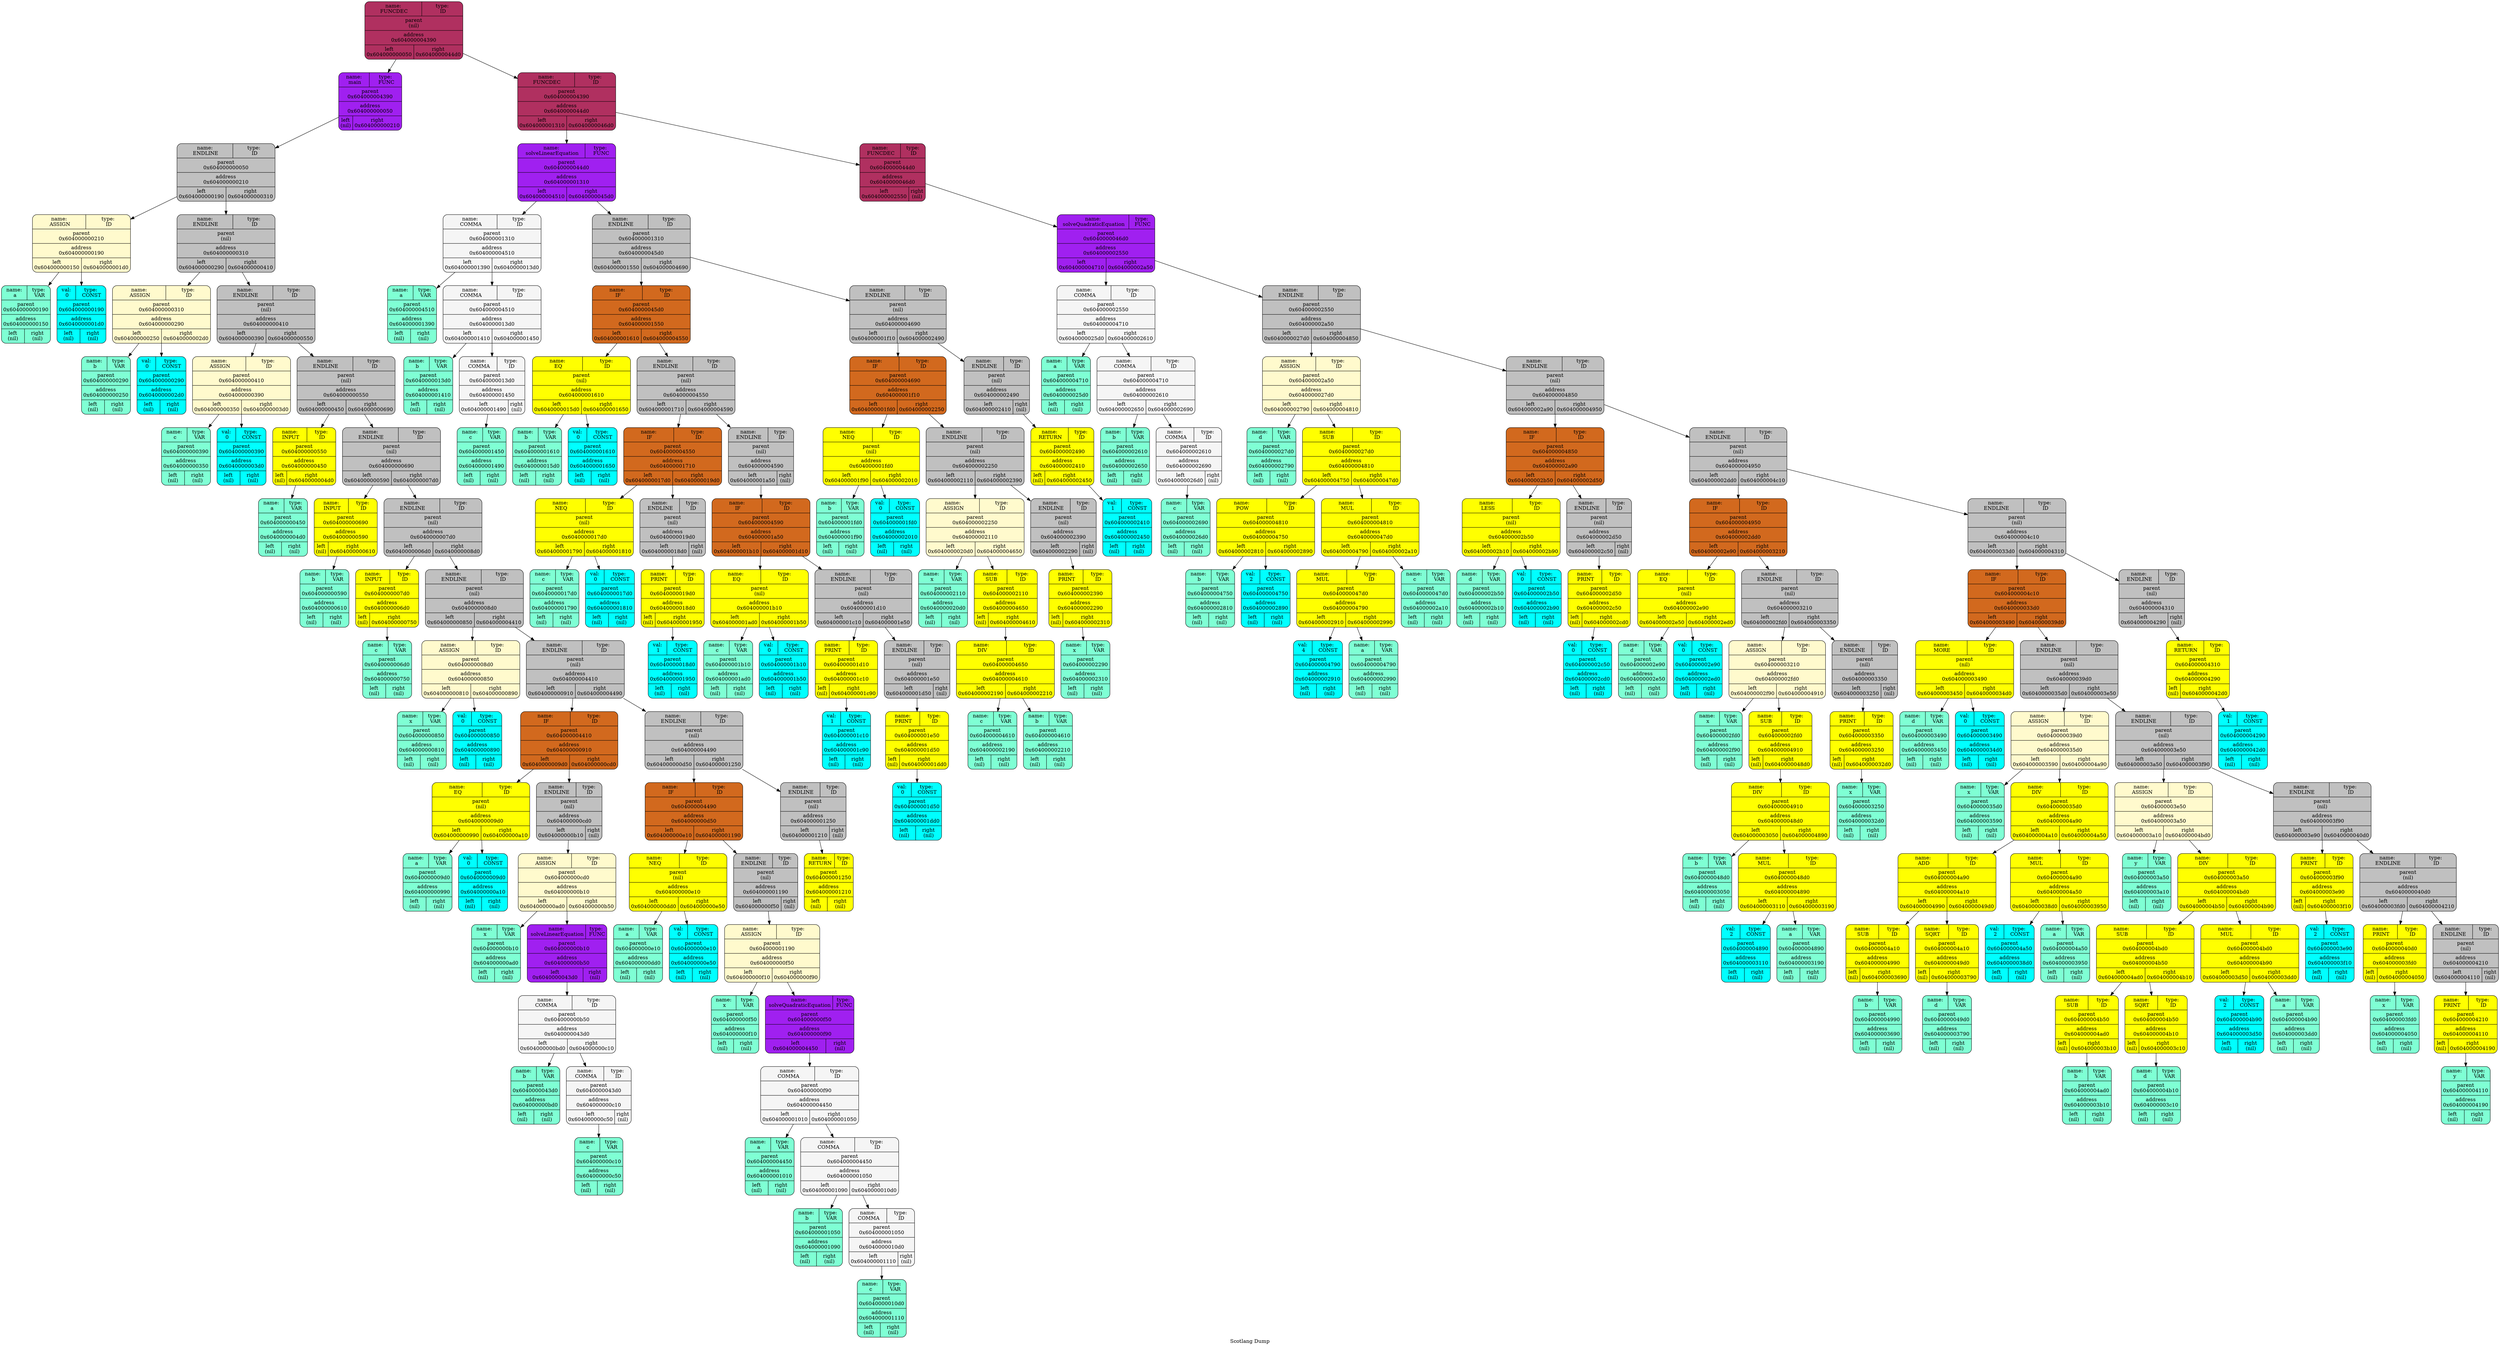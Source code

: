   digraph tree  {
  node[   shape     = "Mrecord",  style     = "filled",  fillcolor = "white",  fontcolor = "#000000",  margin    = "0.075"];
  rankdir   = "TB";

  label     = "Scotlang Dump";
"node0" [shape = "Mrecord", label = "{{<left>name:\n FUNCDEC | <right>type:\n ID} | parent\n(nil) | <f0> address\n0x604000004390| {<left>left\n0x604000000050 | <right>right\n0x6040000044d0\n}}", fillcolor = "x11maroon"]
"node1" [shape = "Mrecord", label = "{{<left>name:\n main | <right>type:\n FUNC} | parent\n0x604000004390 | <f0> address\n0x604000000050| {<left>left\n(nil) | <right>right\n0x604000000210\n}}", fillcolor = "purple"]
"node2" [shape = "Mrecord", label = "{{<left>name:\n ENDLINE | <right>type:\n ID} | parent\n0x604000000050 | <f0> address\n0x604000000210| {<left>left\n0x604000000190 | <right>right\n0x604000000310\n}}", fillcolor = "gray"]
"node3" [shape = "Mrecord", label = "{{<left>name:\n ASSIGN | <right>type:\n ID} | parent\n0x604000000210 | <f0> address\n0x604000000190| {<left>left\n0x604000000150 | <right>right\n0x6040000001d0\n}}", fillcolor = "lemonchiffon"]
"node4" [shape = "Mrecord", label = "{{<left>name:\n a | <right>type:\n VAR} | parent\n0x604000000190 | <f0> address\n0x604000000150| {<left>left\n(nil) | <right>right\n(nil)\n}}", fillcolor = "aquamarine"]
"node3" -> "node4"
"node5" [shape = "Mrecord", label = "{{<left>val:\n 0 | <right>type:\n CONST} | parent\n0x604000000190 | <f0> address\n0x6040000001d0| {<left>left\n(nil) | <right>right\n(nil)\n}}", fillcolor = "aqua"]
"node3" -> "node5"
"node2" -> "node3"
"node6" [shape = "Mrecord", label = "{{<left>name:\n ENDLINE | <right>type:\n ID} | parent\n(nil) | <f0> address\n0x604000000310| {<left>left\n0x604000000290 | <right>right\n0x604000000410\n}}", fillcolor = "gray"]
"node7" [shape = "Mrecord", label = "{{<left>name:\n ASSIGN | <right>type:\n ID} | parent\n0x604000000310 | <f0> address\n0x604000000290| {<left>left\n0x604000000250 | <right>right\n0x6040000002d0\n}}", fillcolor = "lemonchiffon"]
"node8" [shape = "Mrecord", label = "{{<left>name:\n b | <right>type:\n VAR} | parent\n0x604000000290 | <f0> address\n0x604000000250| {<left>left\n(nil) | <right>right\n(nil)\n}}", fillcolor = "aquamarine"]
"node7" -> "node8"
"node9" [shape = "Mrecord", label = "{{<left>val:\n 0 | <right>type:\n CONST} | parent\n0x604000000290 | <f0> address\n0x6040000002d0| {<left>left\n(nil) | <right>right\n(nil)\n}}", fillcolor = "aqua"]
"node7" -> "node9"
"node6" -> "node7"
"node10" [shape = "Mrecord", label = "{{<left>name:\n ENDLINE | <right>type:\n ID} | parent\n(nil) | <f0> address\n0x604000000410| {<left>left\n0x604000000390 | <right>right\n0x604000000550\n}}", fillcolor = "gray"]
"node11" [shape = "Mrecord", label = "{{<left>name:\n ASSIGN | <right>type:\n ID} | parent\n0x604000000410 | <f0> address\n0x604000000390| {<left>left\n0x604000000350 | <right>right\n0x6040000003d0\n}}", fillcolor = "lemonchiffon"]
"node12" [shape = "Mrecord", label = "{{<left>name:\n c | <right>type:\n VAR} | parent\n0x604000000390 | <f0> address\n0x604000000350| {<left>left\n(nil) | <right>right\n(nil)\n}}", fillcolor = "aquamarine"]
"node11" -> "node12"
"node13" [shape = "Mrecord", label = "{{<left>val:\n 0 | <right>type:\n CONST} | parent\n0x604000000390 | <f0> address\n0x6040000003d0| {<left>left\n(nil) | <right>right\n(nil)\n}}", fillcolor = "aqua"]
"node11" -> "node13"
"node10" -> "node11"
"node14" [shape = "Mrecord", label = "{{<left>name:\n ENDLINE | <right>type:\n ID} | parent\n(nil) | <f0> address\n0x604000000550| {<left>left\n0x604000000450 | <right>right\n0x604000000690\n}}", fillcolor = "gray"]
"node15" [shape = "Mrecord", label = "{{<left>name:\n INPUT | <right>type:\n ID} | parent\n0x604000000550 | <f0> address\n0x604000000450| {<left>left\n(nil) | <right>right\n0x6040000004d0\n}}", fillcolor = "yellow"]
"node16" [shape = "Mrecord", label = "{{<left>name:\n a | <right>type:\n VAR} | parent\n0x604000000450 | <f0> address\n0x6040000004d0| {<left>left\n(nil) | <right>right\n(nil)\n}}", fillcolor = "aquamarine"]
"node15" -> "node16"
"node14" -> "node15"
"node17" [shape = "Mrecord", label = "{{<left>name:\n ENDLINE | <right>type:\n ID} | parent\n(nil) | <f0> address\n0x604000000690| {<left>left\n0x604000000590 | <right>right\n0x6040000007d0\n}}", fillcolor = "gray"]
"node18" [shape = "Mrecord", label = "{{<left>name:\n INPUT | <right>type:\n ID} | parent\n0x604000000690 | <f0> address\n0x604000000590| {<left>left\n(nil) | <right>right\n0x604000000610\n}}", fillcolor = "yellow"]
"node19" [shape = "Mrecord", label = "{{<left>name:\n b | <right>type:\n VAR} | parent\n0x604000000590 | <f0> address\n0x604000000610| {<left>left\n(nil) | <right>right\n(nil)\n}}", fillcolor = "aquamarine"]
"node18" -> "node19"
"node17" -> "node18"
"node20" [shape = "Mrecord", label = "{{<left>name:\n ENDLINE | <right>type:\n ID} | parent\n(nil) | <f0> address\n0x6040000007d0| {<left>left\n0x6040000006d0 | <right>right\n0x6040000008d0\n}}", fillcolor = "gray"]
"node21" [shape = "Mrecord", label = "{{<left>name:\n INPUT | <right>type:\n ID} | parent\n0x6040000007d0 | <f0> address\n0x6040000006d0| {<left>left\n(nil) | <right>right\n0x604000000750\n}}", fillcolor = "yellow"]
"node22" [shape = "Mrecord", label = "{{<left>name:\n c | <right>type:\n VAR} | parent\n0x6040000006d0 | <f0> address\n0x604000000750| {<left>left\n(nil) | <right>right\n(nil)\n}}", fillcolor = "aquamarine"]
"node21" -> "node22"
"node20" -> "node21"
"node23" [shape = "Mrecord", label = "{{<left>name:\n ENDLINE | <right>type:\n ID} | parent\n(nil) | <f0> address\n0x6040000008d0| {<left>left\n0x604000000850 | <right>right\n0x604000004410\n}}", fillcolor = "gray"]
"node24" [shape = "Mrecord", label = "{{<left>name:\n ASSIGN | <right>type:\n ID} | parent\n0x6040000008d0 | <f0> address\n0x604000000850| {<left>left\n0x604000000810 | <right>right\n0x604000000890\n}}", fillcolor = "lemonchiffon"]
"node25" [shape = "Mrecord", label = "{{<left>name:\n x | <right>type:\n VAR} | parent\n0x604000000850 | <f0> address\n0x604000000810| {<left>left\n(nil) | <right>right\n(nil)\n}}", fillcolor = "aquamarine"]
"node24" -> "node25"
"node26" [shape = "Mrecord", label = "{{<left>val:\n 0 | <right>type:\n CONST} | parent\n0x604000000850 | <f0> address\n0x604000000890| {<left>left\n(nil) | <right>right\n(nil)\n}}", fillcolor = "aqua"]
"node24" -> "node26"
"node23" -> "node24"
"node27" [shape = "Mrecord", label = "{{<left>name:\n ENDLINE | <right>type:\n ID} | parent\n(nil) | <f0> address\n0x604000004410| {<left>left\n0x604000000910 | <right>right\n0x604000004490\n}}", fillcolor = "gray"]
"node28" [shape = "Mrecord", label = "{{<left>name:\n IF | <right>type:\n ID} | parent\n0x604000004410 | <f0> address\n0x604000000910| {<left>left\n0x6040000009d0 | <right>right\n0x604000000cd0\n}}", fillcolor = "chocolate"]
"node29" [shape = "Mrecord", label = "{{<left>name:\n EQ | <right>type:\n ID} | parent\n(nil) | <f0> address\n0x6040000009d0| {<left>left\n0x604000000990 | <right>right\n0x604000000a10\n}}", fillcolor = "yellow"]
"node30" [shape = "Mrecord", label = "{{<left>name:\n a | <right>type:\n VAR} | parent\n0x6040000009d0 | <f0> address\n0x604000000990| {<left>left\n(nil) | <right>right\n(nil)\n}}", fillcolor = "aquamarine"]
"node29" -> "node30"
"node31" [shape = "Mrecord", label = "{{<left>val:\n 0 | <right>type:\n CONST} | parent\n0x6040000009d0 | <f0> address\n0x604000000a10| {<left>left\n(nil) | <right>right\n(nil)\n}}", fillcolor = "aqua"]
"node29" -> "node31"
"node28" -> "node29"
"node32" [shape = "Mrecord", label = "{{<left>name:\n ENDLINE | <right>type:\n ID} | parent\n(nil) | <f0> address\n0x604000000cd0| {<left>left\n0x604000000b10 | <right>right\n(nil)\n}}", fillcolor = "gray"]
"node33" [shape = "Mrecord", label = "{{<left>name:\n ASSIGN | <right>type:\n ID} | parent\n0x604000000cd0 | <f0> address\n0x604000000b10| {<left>left\n0x604000000ad0 | <right>right\n0x604000000b50\n}}", fillcolor = "lemonchiffon"]
"node34" [shape = "Mrecord", label = "{{<left>name:\n x | <right>type:\n VAR} | parent\n0x604000000b10 | <f0> address\n0x604000000ad0| {<left>left\n(nil) | <right>right\n(nil)\n}}", fillcolor = "aquamarine"]
"node33" -> "node34"
"node35" [shape = "Mrecord", label = "{{<left>name:\n solveLinearEquation | <right>type:\n FUNC} | parent\n0x604000000b10 | <f0> address\n0x604000000b50| {<left>left\n0x6040000043d0 | <right>right\n(nil)\n}}", fillcolor = "purple"]
"node36" [shape = "Mrecord", label = "{{<left>name:\n COMMA | <right>type:\n ID} | parent\n0x604000000b50 | <f0> address\n0x6040000043d0| {<left>left\n0x604000000bd0 | <right>right\n0x604000000c10\n}}", fillcolor = "whitesmoke"]
"node37" [shape = "Mrecord", label = "{{<left>name:\n b | <right>type:\n VAR} | parent\n0x6040000043d0 | <f0> address\n0x604000000bd0| {<left>left\n(nil) | <right>right\n(nil)\n}}", fillcolor = "aquamarine"]
"node36" -> "node37"
"node38" [shape = "Mrecord", label = "{{<left>name:\n COMMA | <right>type:\n ID} | parent\n0x6040000043d0 | <f0> address\n0x604000000c10| {<left>left\n0x604000000c50 | <right>right\n(nil)\n}}", fillcolor = "whitesmoke"]
"node39" [shape = "Mrecord", label = "{{<left>name:\n c | <right>type:\n VAR} | parent\n0x604000000c10 | <f0> address\n0x604000000c50| {<left>left\n(nil) | <right>right\n(nil)\n}}", fillcolor = "aquamarine"]
"node38" -> "node39"
"node36" -> "node38"
"node35" -> "node36"
"node33" -> "node35"
"node32" -> "node33"
"node28" -> "node32"
"node27" -> "node28"
"node40" [shape = "Mrecord", label = "{{<left>name:\n ENDLINE | <right>type:\n ID} | parent\n(nil) | <f0> address\n0x604000004490| {<left>left\n0x604000000d50 | <right>right\n0x604000001250\n}}", fillcolor = "gray"]
"node41" [shape = "Mrecord", label = "{{<left>name:\n IF | <right>type:\n ID} | parent\n0x604000004490 | <f0> address\n0x604000000d50| {<left>left\n0x604000000e10 | <right>right\n0x604000001190\n}}", fillcolor = "chocolate"]
"node42" [shape = "Mrecord", label = "{{<left>name:\n NEQ | <right>type:\n ID} | parent\n(nil) | <f0> address\n0x604000000e10| {<left>left\n0x604000000dd0 | <right>right\n0x604000000e50\n}}", fillcolor = "yellow"]
"node43" [shape = "Mrecord", label = "{{<left>name:\n a | <right>type:\n VAR} | parent\n0x604000000e10 | <f0> address\n0x604000000dd0| {<left>left\n(nil) | <right>right\n(nil)\n}}", fillcolor = "aquamarine"]
"node42" -> "node43"
"node44" [shape = "Mrecord", label = "{{<left>val:\n 0 | <right>type:\n CONST} | parent\n0x604000000e10 | <f0> address\n0x604000000e50| {<left>left\n(nil) | <right>right\n(nil)\n}}", fillcolor = "aqua"]
"node42" -> "node44"
"node41" -> "node42"
"node45" [shape = "Mrecord", label = "{{<left>name:\n ENDLINE | <right>type:\n ID} | parent\n(nil) | <f0> address\n0x604000001190| {<left>left\n0x604000000f50 | <right>right\n(nil)\n}}", fillcolor = "gray"]
"node46" [shape = "Mrecord", label = "{{<left>name:\n ASSIGN | <right>type:\n ID} | parent\n0x604000001190 | <f0> address\n0x604000000f50| {<left>left\n0x604000000f10 | <right>right\n0x604000000f90\n}}", fillcolor = "lemonchiffon"]
"node47" [shape = "Mrecord", label = "{{<left>name:\n x | <right>type:\n VAR} | parent\n0x604000000f50 | <f0> address\n0x604000000f10| {<left>left\n(nil) | <right>right\n(nil)\n}}", fillcolor = "aquamarine"]
"node46" -> "node47"
"node48" [shape = "Mrecord", label = "{{<left>name:\n solveQuadraticEquation | <right>type:\n FUNC} | parent\n0x604000000f50 | <f0> address\n0x604000000f90| {<left>left\n0x604000004450 | <right>right\n(nil)\n}}", fillcolor = "purple"]
"node49" [shape = "Mrecord", label = "{{<left>name:\n COMMA | <right>type:\n ID} | parent\n0x604000000f90 | <f0> address\n0x604000004450| {<left>left\n0x604000001010 | <right>right\n0x604000001050\n}}", fillcolor = "whitesmoke"]
"node50" [shape = "Mrecord", label = "{{<left>name:\n a | <right>type:\n VAR} | parent\n0x604000004450 | <f0> address\n0x604000001010| {<left>left\n(nil) | <right>right\n(nil)\n}}", fillcolor = "aquamarine"]
"node49" -> "node50"
"node51" [shape = "Mrecord", label = "{{<left>name:\n COMMA | <right>type:\n ID} | parent\n0x604000004450 | <f0> address\n0x604000001050| {<left>left\n0x604000001090 | <right>right\n0x6040000010d0\n}}", fillcolor = "whitesmoke"]
"node52" [shape = "Mrecord", label = "{{<left>name:\n b | <right>type:\n VAR} | parent\n0x604000001050 | <f0> address\n0x604000001090| {<left>left\n(nil) | <right>right\n(nil)\n}}", fillcolor = "aquamarine"]
"node51" -> "node52"
"node53" [shape = "Mrecord", label = "{{<left>name:\n COMMA | <right>type:\n ID} | parent\n0x604000001050 | <f0> address\n0x6040000010d0| {<left>left\n0x604000001110 | <right>right\n(nil)\n}}", fillcolor = "whitesmoke"]
"node54" [shape = "Mrecord", label = "{{<left>name:\n c | <right>type:\n VAR} | parent\n0x6040000010d0 | <f0> address\n0x604000001110| {<left>left\n(nil) | <right>right\n(nil)\n}}", fillcolor = "aquamarine"]
"node53" -> "node54"
"node51" -> "node53"
"node49" -> "node51"
"node48" -> "node49"
"node46" -> "node48"
"node45" -> "node46"
"node41" -> "node45"
"node40" -> "node41"
"node55" [shape = "Mrecord", label = "{{<left>name:\n ENDLINE | <right>type:\n ID} | parent\n(nil) | <f0> address\n0x604000001250| {<left>left\n0x604000001210 | <right>right\n(nil)\n}}", fillcolor = "gray"]
"node56" [shape = "Mrecord", label = "{{<left>name:\n RETURN | <right>type:\n ID} | parent\n0x604000001250 | <f0> address\n0x604000001210| {<left>left\n(nil) | <right>right\n(nil)\n}}", fillcolor = "yellow"]
"node55" -> "node56"
"node40" -> "node55"
"node27" -> "node40"
"node23" -> "node27"
"node20" -> "node23"
"node17" -> "node20"
"node14" -> "node17"
"node10" -> "node14"
"node6" -> "node10"
"node2" -> "node6"
"node1" -> "node2"
"node0" -> "node1"
"node57" [shape = "Mrecord", label = "{{<left>name:\n FUNCDEC | <right>type:\n ID} | parent\n0x604000004390 | <f0> address\n0x6040000044d0| {<left>left\n0x604000001310 | <right>right\n0x6040000046d0\n}}", fillcolor = "x11maroon"]
"node58" [shape = "Mrecord", label = "{{<left>name:\n solveLinearEquation | <right>type:\n FUNC} | parent\n0x6040000044d0 | <f0> address\n0x604000001310| {<left>left\n0x604000004510 | <right>right\n0x6040000045d0\n}}", fillcolor = "purple"]
"node59" [shape = "Mrecord", label = "{{<left>name:\n COMMA | <right>type:\n ID} | parent\n0x604000001310 | <f0> address\n0x604000004510| {<left>left\n0x604000001390 | <right>right\n0x6040000013d0\n}}", fillcolor = "whitesmoke"]
"node60" [shape = "Mrecord", label = "{{<left>name:\n a | <right>type:\n VAR} | parent\n0x604000004510 | <f0> address\n0x604000001390| {<left>left\n(nil) | <right>right\n(nil)\n}}", fillcolor = "aquamarine"]
"node59" -> "node60"
"node61" [shape = "Mrecord", label = "{{<left>name:\n COMMA | <right>type:\n ID} | parent\n0x604000004510 | <f0> address\n0x6040000013d0| {<left>left\n0x604000001410 | <right>right\n0x604000001450\n}}", fillcolor = "whitesmoke"]
"node62" [shape = "Mrecord", label = "{{<left>name:\n b | <right>type:\n VAR} | parent\n0x6040000013d0 | <f0> address\n0x604000001410| {<left>left\n(nil) | <right>right\n(nil)\n}}", fillcolor = "aquamarine"]
"node61" -> "node62"
"node63" [shape = "Mrecord", label = "{{<left>name:\n COMMA | <right>type:\n ID} | parent\n0x6040000013d0 | <f0> address\n0x604000001450| {<left>left\n0x604000001490 | <right>right\n(nil)\n}}", fillcolor = "whitesmoke"]
"node64" [shape = "Mrecord", label = "{{<left>name:\n c | <right>type:\n VAR} | parent\n0x604000001450 | <f0> address\n0x604000001490| {<left>left\n(nil) | <right>right\n(nil)\n}}", fillcolor = "aquamarine"]
"node63" -> "node64"
"node61" -> "node63"
"node59" -> "node61"
"node58" -> "node59"
"node65" [shape = "Mrecord", label = "{{<left>name:\n ENDLINE | <right>type:\n ID} | parent\n0x604000001310 | <f0> address\n0x6040000045d0| {<left>left\n0x604000001550 | <right>right\n0x604000004690\n}}", fillcolor = "gray"]
"node66" [shape = "Mrecord", label = "{{<left>name:\n IF | <right>type:\n ID} | parent\n0x6040000045d0 | <f0> address\n0x604000001550| {<left>left\n0x604000001610 | <right>right\n0x604000004550\n}}", fillcolor = "chocolate"]
"node67" [shape = "Mrecord", label = "{{<left>name:\n EQ | <right>type:\n ID} | parent\n(nil) | <f0> address\n0x604000001610| {<left>left\n0x6040000015d0 | <right>right\n0x604000001650\n}}", fillcolor = "yellow"]
"node68" [shape = "Mrecord", label = "{{<left>name:\n b | <right>type:\n VAR} | parent\n0x604000001610 | <f0> address\n0x6040000015d0| {<left>left\n(nil) | <right>right\n(nil)\n}}", fillcolor = "aquamarine"]
"node67" -> "node68"
"node69" [shape = "Mrecord", label = "{{<left>val:\n 0 | <right>type:\n CONST} | parent\n0x604000001610 | <f0> address\n0x604000001650| {<left>left\n(nil) | <right>right\n(nil)\n}}", fillcolor = "aqua"]
"node67" -> "node69"
"node66" -> "node67"
"node70" [shape = "Mrecord", label = "{{<left>name:\n ENDLINE | <right>type:\n ID} | parent\n(nil) | <f0> address\n0x604000004550| {<left>left\n0x604000001710 | <right>right\n0x604000004590\n}}", fillcolor = "gray"]
"node71" [shape = "Mrecord", label = "{{<left>name:\n IF | <right>type:\n ID} | parent\n0x604000004550 | <f0> address\n0x604000001710| {<left>left\n0x6040000017d0 | <right>right\n0x6040000019d0\n}}", fillcolor = "chocolate"]
"node72" [shape = "Mrecord", label = "{{<left>name:\n NEQ | <right>type:\n ID} | parent\n(nil) | <f0> address\n0x6040000017d0| {<left>left\n0x604000001790 | <right>right\n0x604000001810\n}}", fillcolor = "yellow"]
"node73" [shape = "Mrecord", label = "{{<left>name:\n c | <right>type:\n VAR} | parent\n0x6040000017d0 | <f0> address\n0x604000001790| {<left>left\n(nil) | <right>right\n(nil)\n}}", fillcolor = "aquamarine"]
"node72" -> "node73"
"node74" [shape = "Mrecord", label = "{{<left>val:\n 0 | <right>type:\n CONST} | parent\n0x6040000017d0 | <f0> address\n0x604000001810| {<left>left\n(nil) | <right>right\n(nil)\n}}", fillcolor = "aqua"]
"node72" -> "node74"
"node71" -> "node72"
"node75" [shape = "Mrecord", label = "{{<left>name:\n ENDLINE | <right>type:\n ID} | parent\n(nil) | <f0> address\n0x6040000019d0| {<left>left\n0x6040000018d0 | <right>right\n(nil)\n}}", fillcolor = "gray"]
"node76" [shape = "Mrecord", label = "{{<left>name:\n PRINT | <right>type:\n ID} | parent\n0x6040000019d0 | <f0> address\n0x6040000018d0| {<left>left\n(nil) | <right>right\n0x604000001950\n}}", fillcolor = "yellow"]
"node77" [shape = "Mrecord", label = "{{<left>val:\n 1 | <right>type:\n CONST} | parent\n0x6040000018d0 | <f0> address\n0x604000001950| {<left>left\n(nil) | <right>right\n(nil)\n}}", fillcolor = "aqua"]
"node76" -> "node77"
"node75" -> "node76"
"node71" -> "node75"
"node70" -> "node71"
"node78" [shape = "Mrecord", label = "{{<left>name:\n ENDLINE | <right>type:\n ID} | parent\n(nil) | <f0> address\n0x604000004590| {<left>left\n0x604000001a50 | <right>right\n(nil)\n}}", fillcolor = "gray"]
"node79" [shape = "Mrecord", label = "{{<left>name:\n IF | <right>type:\n ID} | parent\n0x604000004590 | <f0> address\n0x604000001a50| {<left>left\n0x604000001b10 | <right>right\n0x604000001d10\n}}", fillcolor = "chocolate"]
"node80" [shape = "Mrecord", label = "{{<left>name:\n EQ | <right>type:\n ID} | parent\n(nil) | <f0> address\n0x604000001b10| {<left>left\n0x604000001ad0 | <right>right\n0x604000001b50\n}}", fillcolor = "yellow"]
"node81" [shape = "Mrecord", label = "{{<left>name:\n c | <right>type:\n VAR} | parent\n0x604000001b10 | <f0> address\n0x604000001ad0| {<left>left\n(nil) | <right>right\n(nil)\n}}", fillcolor = "aquamarine"]
"node80" -> "node81"
"node82" [shape = "Mrecord", label = "{{<left>val:\n 0 | <right>type:\n CONST} | parent\n0x604000001b10 | <f0> address\n0x604000001b50| {<left>left\n(nil) | <right>right\n(nil)\n}}", fillcolor = "aqua"]
"node80" -> "node82"
"node79" -> "node80"
"node83" [shape = "Mrecord", label = "{{<left>name:\n ENDLINE | <right>type:\n ID} | parent\n(nil) | <f0> address\n0x604000001d10| {<left>left\n0x604000001c10 | <right>right\n0x604000001e50\n}}", fillcolor = "gray"]
"node84" [shape = "Mrecord", label = "{{<left>name:\n PRINT | <right>type:\n ID} | parent\n0x604000001d10 | <f0> address\n0x604000001c10| {<left>left\n(nil) | <right>right\n0x604000001c90\n}}", fillcolor = "yellow"]
"node85" [shape = "Mrecord", label = "{{<left>val:\n 1 | <right>type:\n CONST} | parent\n0x604000001c10 | <f0> address\n0x604000001c90| {<left>left\n(nil) | <right>right\n(nil)\n}}", fillcolor = "aqua"]
"node84" -> "node85"
"node83" -> "node84"
"node86" [shape = "Mrecord", label = "{{<left>name:\n ENDLINE | <right>type:\n ID} | parent\n(nil) | <f0> address\n0x604000001e50| {<left>left\n0x604000001d50 | <right>right\n(nil)\n}}", fillcolor = "gray"]
"node87" [shape = "Mrecord", label = "{{<left>name:\n PRINT | <right>type:\n ID} | parent\n0x604000001e50 | <f0> address\n0x604000001d50| {<left>left\n(nil) | <right>right\n0x604000001dd0\n}}", fillcolor = "yellow"]
"node88" [shape = "Mrecord", label = "{{<left>val:\n 0 | <right>type:\n CONST} | parent\n0x604000001d50 | <f0> address\n0x604000001dd0| {<left>left\n(nil) | <right>right\n(nil)\n}}", fillcolor = "aqua"]
"node87" -> "node88"
"node86" -> "node87"
"node83" -> "node86"
"node79" -> "node83"
"node78" -> "node79"
"node70" -> "node78"
"node66" -> "node70"
"node65" -> "node66"
"node89" [shape = "Mrecord", label = "{{<left>name:\n ENDLINE | <right>type:\n ID} | parent\n(nil) | <f0> address\n0x604000004690| {<left>left\n0x604000001f10 | <right>right\n0x604000002490\n}}", fillcolor = "gray"]
"node90" [shape = "Mrecord", label = "{{<left>name:\n IF | <right>type:\n ID} | parent\n0x604000004690 | <f0> address\n0x604000001f10| {<left>left\n0x604000001fd0 | <right>right\n0x604000002250\n}}", fillcolor = "chocolate"]
"node91" [shape = "Mrecord", label = "{{<left>name:\n NEQ | <right>type:\n ID} | parent\n(nil) | <f0> address\n0x604000001fd0| {<left>left\n0x604000001f90 | <right>right\n0x604000002010\n}}", fillcolor = "yellow"]
"node92" [shape = "Mrecord", label = "{{<left>name:\n b | <right>type:\n VAR} | parent\n0x604000001fd0 | <f0> address\n0x604000001f90| {<left>left\n(nil) | <right>right\n(nil)\n}}", fillcolor = "aquamarine"]
"node91" -> "node92"
"node93" [shape = "Mrecord", label = "{{<left>val:\n 0 | <right>type:\n CONST} | parent\n0x604000001fd0 | <f0> address\n0x604000002010| {<left>left\n(nil) | <right>right\n(nil)\n}}", fillcolor = "aqua"]
"node91" -> "node93"
"node90" -> "node91"
"node94" [shape = "Mrecord", label = "{{<left>name:\n ENDLINE | <right>type:\n ID} | parent\n(nil) | <f0> address\n0x604000002250| {<left>left\n0x604000002110 | <right>right\n0x604000002390\n}}", fillcolor = "gray"]
"node95" [shape = "Mrecord", label = "{{<left>name:\n ASSIGN | <right>type:\n ID} | parent\n0x604000002250 | <f0> address\n0x604000002110| {<left>left\n0x6040000020d0 | <right>right\n0x604000004650\n}}", fillcolor = "lemonchiffon"]
"node96" [shape = "Mrecord", label = "{{<left>name:\n x | <right>type:\n VAR} | parent\n0x604000002110 | <f0> address\n0x6040000020d0| {<left>left\n(nil) | <right>right\n(nil)\n}}", fillcolor = "aquamarine"]
"node95" -> "node96"
"node97" [shape = "Mrecord", label = "{{<left>name:\n SUB | <right>type:\n ID} | parent\n0x604000002110 | <f0> address\n0x604000004650| {<left>left\n(nil) | <right>right\n0x604000004610\n}}", fillcolor = "yellow"]
"node98" [shape = "Mrecord", label = "{{<left>name:\n DIV | <right>type:\n ID} | parent\n0x604000004650 | <f0> address\n0x604000004610| {<left>left\n0x604000002190 | <right>right\n0x604000002210\n}}", fillcolor = "yellow"]
"node99" [shape = "Mrecord", label = "{{<left>name:\n c | <right>type:\n VAR} | parent\n0x604000004610 | <f0> address\n0x604000002190| {<left>left\n(nil) | <right>right\n(nil)\n}}", fillcolor = "aquamarine"]
"node98" -> "node99"
"node100" [shape = "Mrecord", label = "{{<left>name:\n b | <right>type:\n VAR} | parent\n0x604000004610 | <f0> address\n0x604000002210| {<left>left\n(nil) | <right>right\n(nil)\n}}", fillcolor = "aquamarine"]
"node98" -> "node100"
"node97" -> "node98"
"node95" -> "node97"
"node94" -> "node95"
"node101" [shape = "Mrecord", label = "{{<left>name:\n ENDLINE | <right>type:\n ID} | parent\n(nil) | <f0> address\n0x604000002390| {<left>left\n0x604000002290 | <right>right\n(nil)\n}}", fillcolor = "gray"]
"node102" [shape = "Mrecord", label = "{{<left>name:\n PRINT | <right>type:\n ID} | parent\n0x604000002390 | <f0> address\n0x604000002290| {<left>left\n(nil) | <right>right\n0x604000002310\n}}", fillcolor = "yellow"]
"node103" [shape = "Mrecord", label = "{{<left>name:\n x | <right>type:\n VAR} | parent\n0x604000002290 | <f0> address\n0x604000002310| {<left>left\n(nil) | <right>right\n(nil)\n}}", fillcolor = "aquamarine"]
"node102" -> "node103"
"node101" -> "node102"
"node94" -> "node101"
"node90" -> "node94"
"node89" -> "node90"
"node104" [shape = "Mrecord", label = "{{<left>name:\n ENDLINE | <right>type:\n ID} | parent\n(nil) | <f0> address\n0x604000002490| {<left>left\n0x604000002410 | <right>right\n(nil)\n}}", fillcolor = "gray"]
"node105" [shape = "Mrecord", label = "{{<left>name:\n RETURN | <right>type:\n ID} | parent\n0x604000002490 | <f0> address\n0x604000002410| {<left>left\n(nil) | <right>right\n0x604000002450\n}}", fillcolor = "yellow"]
"node106" [shape = "Mrecord", label = "{{<left>val:\n 1 | <right>type:\n CONST} | parent\n0x604000002410 | <f0> address\n0x604000002450| {<left>left\n(nil) | <right>right\n(nil)\n}}", fillcolor = "aqua"]
"node105" -> "node106"
"node104" -> "node105"
"node89" -> "node104"
"node65" -> "node89"
"node58" -> "node65"
"node57" -> "node58"
"node107" [shape = "Mrecord", label = "{{<left>name:\n FUNCDEC | <right>type:\n ID} | parent\n0x6040000044d0 | <f0> address\n0x6040000046d0| {<left>left\n0x604000002550 | <right>right\n(nil)\n}}", fillcolor = "x11maroon"]
"node108" [shape = "Mrecord", label = "{{<left>name:\n solveQuadraticEquation | <right>type:\n FUNC} | parent\n0x6040000046d0 | <f0> address\n0x604000002550| {<left>left\n0x604000004710 | <right>right\n0x604000002a50\n}}", fillcolor = "purple"]
"node109" [shape = "Mrecord", label = "{{<left>name:\n COMMA | <right>type:\n ID} | parent\n0x604000002550 | <f0> address\n0x604000004710| {<left>left\n0x6040000025d0 | <right>right\n0x604000002610\n}}", fillcolor = "whitesmoke"]
"node110" [shape = "Mrecord", label = "{{<left>name:\n a | <right>type:\n VAR} | parent\n0x604000004710 | <f0> address\n0x6040000025d0| {<left>left\n(nil) | <right>right\n(nil)\n}}", fillcolor = "aquamarine"]
"node109" -> "node110"
"node111" [shape = "Mrecord", label = "{{<left>name:\n COMMA | <right>type:\n ID} | parent\n0x604000004710 | <f0> address\n0x604000002610| {<left>left\n0x604000002650 | <right>right\n0x604000002690\n}}", fillcolor = "whitesmoke"]
"node112" [shape = "Mrecord", label = "{{<left>name:\n b | <right>type:\n VAR} | parent\n0x604000002610 | <f0> address\n0x604000002650| {<left>left\n(nil) | <right>right\n(nil)\n}}", fillcolor = "aquamarine"]
"node111" -> "node112"
"node113" [shape = "Mrecord", label = "{{<left>name:\n COMMA | <right>type:\n ID} | parent\n0x604000002610 | <f0> address\n0x604000002690| {<left>left\n0x6040000026d0 | <right>right\n(nil)\n}}", fillcolor = "whitesmoke"]
"node114" [shape = "Mrecord", label = "{{<left>name:\n c | <right>type:\n VAR} | parent\n0x604000002690 | <f0> address\n0x6040000026d0| {<left>left\n(nil) | <right>right\n(nil)\n}}", fillcolor = "aquamarine"]
"node113" -> "node114"
"node111" -> "node113"
"node109" -> "node111"
"node108" -> "node109"
"node115" [shape = "Mrecord", label = "{{<left>name:\n ENDLINE | <right>type:\n ID} | parent\n0x604000002550 | <f0> address\n0x604000002a50| {<left>left\n0x6040000027d0 | <right>right\n0x604000004850\n}}", fillcolor = "gray"]
"node116" [shape = "Mrecord", label = "{{<left>name:\n ASSIGN | <right>type:\n ID} | parent\n0x604000002a50 | <f0> address\n0x6040000027d0| {<left>left\n0x604000002790 | <right>right\n0x604000004810\n}}", fillcolor = "lemonchiffon"]
"node117" [shape = "Mrecord", label = "{{<left>name:\n d | <right>type:\n VAR} | parent\n0x6040000027d0 | <f0> address\n0x604000002790| {<left>left\n(nil) | <right>right\n(nil)\n}}", fillcolor = "aquamarine"]
"node116" -> "node117"
"node118" [shape = "Mrecord", label = "{{<left>name:\n SUB | <right>type:\n ID} | parent\n0x6040000027d0 | <f0> address\n0x604000004810| {<left>left\n0x604000004750 | <right>right\n0x6040000047d0\n}}", fillcolor = "yellow"]
"node119" [shape = "Mrecord", label = "{{<left>name:\n POW | <right>type:\n ID} | parent\n0x604000004810 | <f0> address\n0x604000004750| {<left>left\n0x604000002810 | <right>right\n0x604000002890\n}}", fillcolor = "yellow"]
"node120" [shape = "Mrecord", label = "{{<left>name:\n b | <right>type:\n VAR} | parent\n0x604000004750 | <f0> address\n0x604000002810| {<left>left\n(nil) | <right>right\n(nil)\n}}", fillcolor = "aquamarine"]
"node119" -> "node120"
"node121" [shape = "Mrecord", label = "{{<left>val:\n 2 | <right>type:\n CONST} | parent\n0x604000004750 | <f0> address\n0x604000002890| {<left>left\n(nil) | <right>right\n(nil)\n}}", fillcolor = "aqua"]
"node119" -> "node121"
"node118" -> "node119"
"node122" [shape = "Mrecord", label = "{{<left>name:\n MUL | <right>type:\n ID} | parent\n0x604000004810 | <f0> address\n0x6040000047d0| {<left>left\n0x604000004790 | <right>right\n0x604000002a10\n}}", fillcolor = "yellow"]
"node123" [shape = "Mrecord", label = "{{<left>name:\n MUL | <right>type:\n ID} | parent\n0x6040000047d0 | <f0> address\n0x604000004790| {<left>left\n0x604000002910 | <right>right\n0x604000002990\n}}", fillcolor = "yellow"]
"node124" [shape = "Mrecord", label = "{{<left>val:\n 4 | <right>type:\n CONST} | parent\n0x604000004790 | <f0> address\n0x604000002910| {<left>left\n(nil) | <right>right\n(nil)\n}}", fillcolor = "aqua"]
"node123" -> "node124"
"node125" [shape = "Mrecord", label = "{{<left>name:\n a | <right>type:\n VAR} | parent\n0x604000004790 | <f0> address\n0x604000002990| {<left>left\n(nil) | <right>right\n(nil)\n}}", fillcolor = "aquamarine"]
"node123" -> "node125"
"node122" -> "node123"
"node126" [shape = "Mrecord", label = "{{<left>name:\n c | <right>type:\n VAR} | parent\n0x6040000047d0 | <f0> address\n0x604000002a10| {<left>left\n(nil) | <right>right\n(nil)\n}}", fillcolor = "aquamarine"]
"node122" -> "node126"
"node118" -> "node122"
"node116" -> "node118"
"node115" -> "node116"
"node127" [shape = "Mrecord", label = "{{<left>name:\n ENDLINE | <right>type:\n ID} | parent\n(nil) | <f0> address\n0x604000004850| {<left>left\n0x604000002a90 | <right>right\n0x604000004950\n}}", fillcolor = "gray"]
"node128" [shape = "Mrecord", label = "{{<left>name:\n IF | <right>type:\n ID} | parent\n0x604000004850 | <f0> address\n0x604000002a90| {<left>left\n0x604000002b50 | <right>right\n0x604000002d50\n}}", fillcolor = "chocolate"]
"node129" [shape = "Mrecord", label = "{{<left>name:\n LESS | <right>type:\n ID} | parent\n(nil) | <f0> address\n0x604000002b50| {<left>left\n0x604000002b10 | <right>right\n0x604000002b90\n}}", fillcolor = "yellow"]
"node130" [shape = "Mrecord", label = "{{<left>name:\n d | <right>type:\n VAR} | parent\n0x604000002b50 | <f0> address\n0x604000002b10| {<left>left\n(nil) | <right>right\n(nil)\n}}", fillcolor = "aquamarine"]
"node129" -> "node130"
"node131" [shape = "Mrecord", label = "{{<left>val:\n 0 | <right>type:\n CONST} | parent\n0x604000002b50 | <f0> address\n0x604000002b90| {<left>left\n(nil) | <right>right\n(nil)\n}}", fillcolor = "aqua"]
"node129" -> "node131"
"node128" -> "node129"
"node132" [shape = "Mrecord", label = "{{<left>name:\n ENDLINE | <right>type:\n ID} | parent\n(nil) | <f0> address\n0x604000002d50| {<left>left\n0x604000002c50 | <right>right\n(nil)\n}}", fillcolor = "gray"]
"node133" [shape = "Mrecord", label = "{{<left>name:\n PRINT | <right>type:\n ID} | parent\n0x604000002d50 | <f0> address\n0x604000002c50| {<left>left\n(nil) | <right>right\n0x604000002cd0\n}}", fillcolor = "yellow"]
"node134" [shape = "Mrecord", label = "{{<left>val:\n 0 | <right>type:\n CONST} | parent\n0x604000002c50 | <f0> address\n0x604000002cd0| {<left>left\n(nil) | <right>right\n(nil)\n}}", fillcolor = "aqua"]
"node133" -> "node134"
"node132" -> "node133"
"node128" -> "node132"
"node127" -> "node128"
"node135" [shape = "Mrecord", label = "{{<left>name:\n ENDLINE | <right>type:\n ID} | parent\n(nil) | <f0> address\n0x604000004950| {<left>left\n0x604000002dd0 | <right>right\n0x604000004c10\n}}", fillcolor = "gray"]
"node136" [shape = "Mrecord", label = "{{<left>name:\n IF | <right>type:\n ID} | parent\n0x604000004950 | <f0> address\n0x604000002dd0| {<left>left\n0x604000002e90 | <right>right\n0x604000003210\n}}", fillcolor = "chocolate"]
"node137" [shape = "Mrecord", label = "{{<left>name:\n EQ | <right>type:\n ID} | parent\n(nil) | <f0> address\n0x604000002e90| {<left>left\n0x604000002e50 | <right>right\n0x604000002ed0\n}}", fillcolor = "yellow"]
"node138" [shape = "Mrecord", label = "{{<left>name:\n d | <right>type:\n VAR} | parent\n0x604000002e90 | <f0> address\n0x604000002e50| {<left>left\n(nil) | <right>right\n(nil)\n}}", fillcolor = "aquamarine"]
"node137" -> "node138"
"node139" [shape = "Mrecord", label = "{{<left>val:\n 0 | <right>type:\n CONST} | parent\n0x604000002e90 | <f0> address\n0x604000002ed0| {<left>left\n(nil) | <right>right\n(nil)\n}}", fillcolor = "aqua"]
"node137" -> "node139"
"node136" -> "node137"
"node140" [shape = "Mrecord", label = "{{<left>name:\n ENDLINE | <right>type:\n ID} | parent\n(nil) | <f0> address\n0x604000003210| {<left>left\n0x604000002fd0 | <right>right\n0x604000003350\n}}", fillcolor = "gray"]
"node141" [shape = "Mrecord", label = "{{<left>name:\n ASSIGN | <right>type:\n ID} | parent\n0x604000003210 | <f0> address\n0x604000002fd0| {<left>left\n0x604000002f90 | <right>right\n0x604000004910\n}}", fillcolor = "lemonchiffon"]
"node142" [shape = "Mrecord", label = "{{<left>name:\n x | <right>type:\n VAR} | parent\n0x604000002fd0 | <f0> address\n0x604000002f90| {<left>left\n(nil) | <right>right\n(nil)\n}}", fillcolor = "aquamarine"]
"node141" -> "node142"
"node143" [shape = "Mrecord", label = "{{<left>name:\n SUB | <right>type:\n ID} | parent\n0x604000002fd0 | <f0> address\n0x604000004910| {<left>left\n(nil) | <right>right\n0x6040000048d0\n}}", fillcolor = "yellow"]
"node144" [shape = "Mrecord", label = "{{<left>name:\n DIV | <right>type:\n ID} | parent\n0x604000004910 | <f0> address\n0x6040000048d0| {<left>left\n0x604000003050 | <right>right\n0x604000004890\n}}", fillcolor = "yellow"]
"node145" [shape = "Mrecord", label = "{{<left>name:\n b | <right>type:\n VAR} | parent\n0x6040000048d0 | <f0> address\n0x604000003050| {<left>left\n(nil) | <right>right\n(nil)\n}}", fillcolor = "aquamarine"]
"node144" -> "node145"
"node146" [shape = "Mrecord", label = "{{<left>name:\n MUL | <right>type:\n ID} | parent\n0x6040000048d0 | <f0> address\n0x604000004890| {<left>left\n0x604000003110 | <right>right\n0x604000003190\n}}", fillcolor = "yellow"]
"node147" [shape = "Mrecord", label = "{{<left>val:\n 2 | <right>type:\n CONST} | parent\n0x604000004890 | <f0> address\n0x604000003110| {<left>left\n(nil) | <right>right\n(nil)\n}}", fillcolor = "aqua"]
"node146" -> "node147"
"node148" [shape = "Mrecord", label = "{{<left>name:\n a | <right>type:\n VAR} | parent\n0x604000004890 | <f0> address\n0x604000003190| {<left>left\n(nil) | <right>right\n(nil)\n}}", fillcolor = "aquamarine"]
"node146" -> "node148"
"node144" -> "node146"
"node143" -> "node144"
"node141" -> "node143"
"node140" -> "node141"
"node149" [shape = "Mrecord", label = "{{<left>name:\n ENDLINE | <right>type:\n ID} | parent\n(nil) | <f0> address\n0x604000003350| {<left>left\n0x604000003250 | <right>right\n(nil)\n}}", fillcolor = "gray"]
"node150" [shape = "Mrecord", label = "{{<left>name:\n PRINT | <right>type:\n ID} | parent\n0x604000003350 | <f0> address\n0x604000003250| {<left>left\n(nil) | <right>right\n0x6040000032d0\n}}", fillcolor = "yellow"]
"node151" [shape = "Mrecord", label = "{{<left>name:\n x | <right>type:\n VAR} | parent\n0x604000003250 | <f0> address\n0x6040000032d0| {<left>left\n(nil) | <right>right\n(nil)\n}}", fillcolor = "aquamarine"]
"node150" -> "node151"
"node149" -> "node150"
"node140" -> "node149"
"node136" -> "node140"
"node135" -> "node136"
"node152" [shape = "Mrecord", label = "{{<left>name:\n ENDLINE | <right>type:\n ID} | parent\n(nil) | <f0> address\n0x604000004c10| {<left>left\n0x6040000033d0 | <right>right\n0x604000004310\n}}", fillcolor = "gray"]
"node153" [shape = "Mrecord", label = "{{<left>name:\n IF | <right>type:\n ID} | parent\n0x604000004c10 | <f0> address\n0x6040000033d0| {<left>left\n0x604000003490 | <right>right\n0x6040000039d0\n}}", fillcolor = "chocolate"]
"node154" [shape = "Mrecord", label = "{{<left>name:\n MORE | <right>type:\n ID} | parent\n(nil) | <f0> address\n0x604000003490| {<left>left\n0x604000003450 | <right>right\n0x6040000034d0\n}}", fillcolor = "yellow"]
"node155" [shape = "Mrecord", label = "{{<left>name:\n d | <right>type:\n VAR} | parent\n0x604000003490 | <f0> address\n0x604000003450| {<left>left\n(nil) | <right>right\n(nil)\n}}", fillcolor = "aquamarine"]
"node154" -> "node155"
"node156" [shape = "Mrecord", label = "{{<left>val:\n 0 | <right>type:\n CONST} | parent\n0x604000003490 | <f0> address\n0x6040000034d0| {<left>left\n(nil) | <right>right\n(nil)\n}}", fillcolor = "aqua"]
"node154" -> "node156"
"node153" -> "node154"
"node157" [shape = "Mrecord", label = "{{<left>name:\n ENDLINE | <right>type:\n ID} | parent\n(nil) | <f0> address\n0x6040000039d0| {<left>left\n0x6040000035d0 | <right>right\n0x604000003e50\n}}", fillcolor = "gray"]
"node158" [shape = "Mrecord", label = "{{<left>name:\n ASSIGN | <right>type:\n ID} | parent\n0x6040000039d0 | <f0> address\n0x6040000035d0| {<left>left\n0x604000003590 | <right>right\n0x604000004a90\n}}", fillcolor = "lemonchiffon"]
"node159" [shape = "Mrecord", label = "{{<left>name:\n x | <right>type:\n VAR} | parent\n0x6040000035d0 | <f0> address\n0x604000003590| {<left>left\n(nil) | <right>right\n(nil)\n}}", fillcolor = "aquamarine"]
"node158" -> "node159"
"node160" [shape = "Mrecord", label = "{{<left>name:\n DIV | <right>type:\n ID} | parent\n0x6040000035d0 | <f0> address\n0x604000004a90| {<left>left\n0x604000004a10 | <right>right\n0x604000004a50\n}}", fillcolor = "yellow"]
"node161" [shape = "Mrecord", label = "{{<left>name:\n ADD | <right>type:\n ID} | parent\n0x604000004a90 | <f0> address\n0x604000004a10| {<left>left\n0x604000004990 | <right>right\n0x6040000049d0\n}}", fillcolor = "yellow"]
"node162" [shape = "Mrecord", label = "{{<left>name:\n SUB | <right>type:\n ID} | parent\n0x604000004a10 | <f0> address\n0x604000004990| {<left>left\n(nil) | <right>right\n0x604000003690\n}}", fillcolor = "yellow"]
"node163" [shape = "Mrecord", label = "{{<left>name:\n b | <right>type:\n VAR} | parent\n0x604000004990 | <f0> address\n0x604000003690| {<left>left\n(nil) | <right>right\n(nil)\n}}", fillcolor = "aquamarine"]
"node162" -> "node163"
"node161" -> "node162"
"node164" [shape = "Mrecord", label = "{{<left>name:\n SQRT | <right>type:\n ID} | parent\n0x604000004a10 | <f0> address\n0x6040000049d0| {<left>left\n(nil) | <right>right\n0x604000003790\n}}", fillcolor = "yellow"]
"node165" [shape = "Mrecord", label = "{{<left>name:\n d | <right>type:\n VAR} | parent\n0x6040000049d0 | <f0> address\n0x604000003790| {<left>left\n(nil) | <right>right\n(nil)\n}}", fillcolor = "aquamarine"]
"node164" -> "node165"
"node161" -> "node164"
"node160" -> "node161"
"node166" [shape = "Mrecord", label = "{{<left>name:\n MUL | <right>type:\n ID} | parent\n0x604000004a90 | <f0> address\n0x604000004a50| {<left>left\n0x6040000038d0 | <right>right\n0x604000003950\n}}", fillcolor = "yellow"]
"node167" [shape = "Mrecord", label = "{{<left>val:\n 2 | <right>type:\n CONST} | parent\n0x604000004a50 | <f0> address\n0x6040000038d0| {<left>left\n(nil) | <right>right\n(nil)\n}}", fillcolor = "aqua"]
"node166" -> "node167"
"node168" [shape = "Mrecord", label = "{{<left>name:\n a | <right>type:\n VAR} | parent\n0x604000004a50 | <f0> address\n0x604000003950| {<left>left\n(nil) | <right>right\n(nil)\n}}", fillcolor = "aquamarine"]
"node166" -> "node168"
"node160" -> "node166"
"node158" -> "node160"
"node157" -> "node158"
"node169" [shape = "Mrecord", label = "{{<left>name:\n ENDLINE | <right>type:\n ID} | parent\n(nil) | <f0> address\n0x604000003e50| {<left>left\n0x604000003a50 | <right>right\n0x604000003f90\n}}", fillcolor = "gray"]
"node170" [shape = "Mrecord", label = "{{<left>name:\n ASSIGN | <right>type:\n ID} | parent\n0x604000003e50 | <f0> address\n0x604000003a50| {<left>left\n0x604000003a10 | <right>right\n0x604000004bd0\n}}", fillcolor = "lemonchiffon"]
"node171" [shape = "Mrecord", label = "{{<left>name:\n y | <right>type:\n VAR} | parent\n0x604000003a50 | <f0> address\n0x604000003a10| {<left>left\n(nil) | <right>right\n(nil)\n}}", fillcolor = "aquamarine"]
"node170" -> "node171"
"node172" [shape = "Mrecord", label = "{{<left>name:\n DIV | <right>type:\n ID} | parent\n0x604000003a50 | <f0> address\n0x604000004bd0| {<left>left\n0x604000004b50 | <right>right\n0x604000004b90\n}}", fillcolor = "yellow"]
"node173" [shape = "Mrecord", label = "{{<left>name:\n SUB | <right>type:\n ID} | parent\n0x604000004bd0 | <f0> address\n0x604000004b50| {<left>left\n0x604000004ad0 | <right>right\n0x604000004b10\n}}", fillcolor = "yellow"]
"node174" [shape = "Mrecord", label = "{{<left>name:\n SUB | <right>type:\n ID} | parent\n0x604000004b50 | <f0> address\n0x604000004ad0| {<left>left\n(nil) | <right>right\n0x604000003b10\n}}", fillcolor = "yellow"]
"node175" [shape = "Mrecord", label = "{{<left>name:\n b | <right>type:\n VAR} | parent\n0x604000004ad0 | <f0> address\n0x604000003b10| {<left>left\n(nil) | <right>right\n(nil)\n}}", fillcolor = "aquamarine"]
"node174" -> "node175"
"node173" -> "node174"
"node176" [shape = "Mrecord", label = "{{<left>name:\n SQRT | <right>type:\n ID} | parent\n0x604000004b50 | <f0> address\n0x604000004b10| {<left>left\n(nil) | <right>right\n0x604000003c10\n}}", fillcolor = "yellow"]
"node177" [shape = "Mrecord", label = "{{<left>name:\n d | <right>type:\n VAR} | parent\n0x604000004b10 | <f0> address\n0x604000003c10| {<left>left\n(nil) | <right>right\n(nil)\n}}", fillcolor = "aquamarine"]
"node176" -> "node177"
"node173" -> "node176"
"node172" -> "node173"
"node178" [shape = "Mrecord", label = "{{<left>name:\n MUL | <right>type:\n ID} | parent\n0x604000004bd0 | <f0> address\n0x604000004b90| {<left>left\n0x604000003d50 | <right>right\n0x604000003dd0\n}}", fillcolor = "yellow"]
"node179" [shape = "Mrecord", label = "{{<left>val:\n 2 | <right>type:\n CONST} | parent\n0x604000004b90 | <f0> address\n0x604000003d50| {<left>left\n(nil) | <right>right\n(nil)\n}}", fillcolor = "aqua"]
"node178" -> "node179"
"node180" [shape = "Mrecord", label = "{{<left>name:\n a | <right>type:\n VAR} | parent\n0x604000004b90 | <f0> address\n0x604000003dd0| {<left>left\n(nil) | <right>right\n(nil)\n}}", fillcolor = "aquamarine"]
"node178" -> "node180"
"node172" -> "node178"
"node170" -> "node172"
"node169" -> "node170"
"node181" [shape = "Mrecord", label = "{{<left>name:\n ENDLINE | <right>type:\n ID} | parent\n(nil) | <f0> address\n0x604000003f90| {<left>left\n0x604000003e90 | <right>right\n0x6040000040d0\n}}", fillcolor = "gray"]
"node182" [shape = "Mrecord", label = "{{<left>name:\n PRINT | <right>type:\n ID} | parent\n0x604000003f90 | <f0> address\n0x604000003e90| {<left>left\n(nil) | <right>right\n0x604000003f10\n}}", fillcolor = "yellow"]
"node183" [shape = "Mrecord", label = "{{<left>val:\n 2 | <right>type:\n CONST} | parent\n0x604000003e90 | <f0> address\n0x604000003f10| {<left>left\n(nil) | <right>right\n(nil)\n}}", fillcolor = "aqua"]
"node182" -> "node183"
"node181" -> "node182"
"node184" [shape = "Mrecord", label = "{{<left>name:\n ENDLINE | <right>type:\n ID} | parent\n(nil) | <f0> address\n0x6040000040d0| {<left>left\n0x604000003fd0 | <right>right\n0x604000004210\n}}", fillcolor = "gray"]
"node185" [shape = "Mrecord", label = "{{<left>name:\n PRINT | <right>type:\n ID} | parent\n0x6040000040d0 | <f0> address\n0x604000003fd0| {<left>left\n(nil) | <right>right\n0x604000004050\n}}", fillcolor = "yellow"]
"node186" [shape = "Mrecord", label = "{{<left>name:\n x | <right>type:\n VAR} | parent\n0x604000003fd0 | <f0> address\n0x604000004050| {<left>left\n(nil) | <right>right\n(nil)\n}}", fillcolor = "aquamarine"]
"node185" -> "node186"
"node184" -> "node185"
"node187" [shape = "Mrecord", label = "{{<left>name:\n ENDLINE | <right>type:\n ID} | parent\n(nil) | <f0> address\n0x604000004210| {<left>left\n0x604000004110 | <right>right\n(nil)\n}}", fillcolor = "gray"]
"node188" [shape = "Mrecord", label = "{{<left>name:\n PRINT | <right>type:\n ID} | parent\n0x604000004210 | <f0> address\n0x604000004110| {<left>left\n(nil) | <right>right\n0x604000004190\n}}", fillcolor = "yellow"]
"node189" [shape = "Mrecord", label = "{{<left>name:\n y | <right>type:\n VAR} | parent\n0x604000004110 | <f0> address\n0x604000004190| {<left>left\n(nil) | <right>right\n(nil)\n}}", fillcolor = "aquamarine"]
"node188" -> "node189"
"node187" -> "node188"
"node184" -> "node187"
"node181" -> "node184"
"node169" -> "node181"
"node157" -> "node169"
"node153" -> "node157"
"node152" -> "node153"
"node190" [shape = "Mrecord", label = "{{<left>name:\n ENDLINE | <right>type:\n ID} | parent\n(nil) | <f0> address\n0x604000004310| {<left>left\n0x604000004290 | <right>right\n(nil)\n}}", fillcolor = "gray"]
"node191" [shape = "Mrecord", label = "{{<left>name:\n RETURN | <right>type:\n ID} | parent\n0x604000004310 | <f0> address\n0x604000004290| {<left>left\n(nil) | <right>right\n0x6040000042d0\n}}", fillcolor = "yellow"]
"node192" [shape = "Mrecord", label = "{{<left>val:\n 1 | <right>type:\n CONST} | parent\n0x604000004290 | <f0> address\n0x6040000042d0| {<left>left\n(nil) | <right>right\n(nil)\n}}", fillcolor = "aqua"]
"node191" -> "node192"
"node190" -> "node191"
"node152" -> "node190"
"node135" -> "node152"
"node127" -> "node135"
"node115" -> "node127"
"node108" -> "node115"
"node107" -> "node108"
"node57" -> "node107"
"node0" -> "node57"
  }